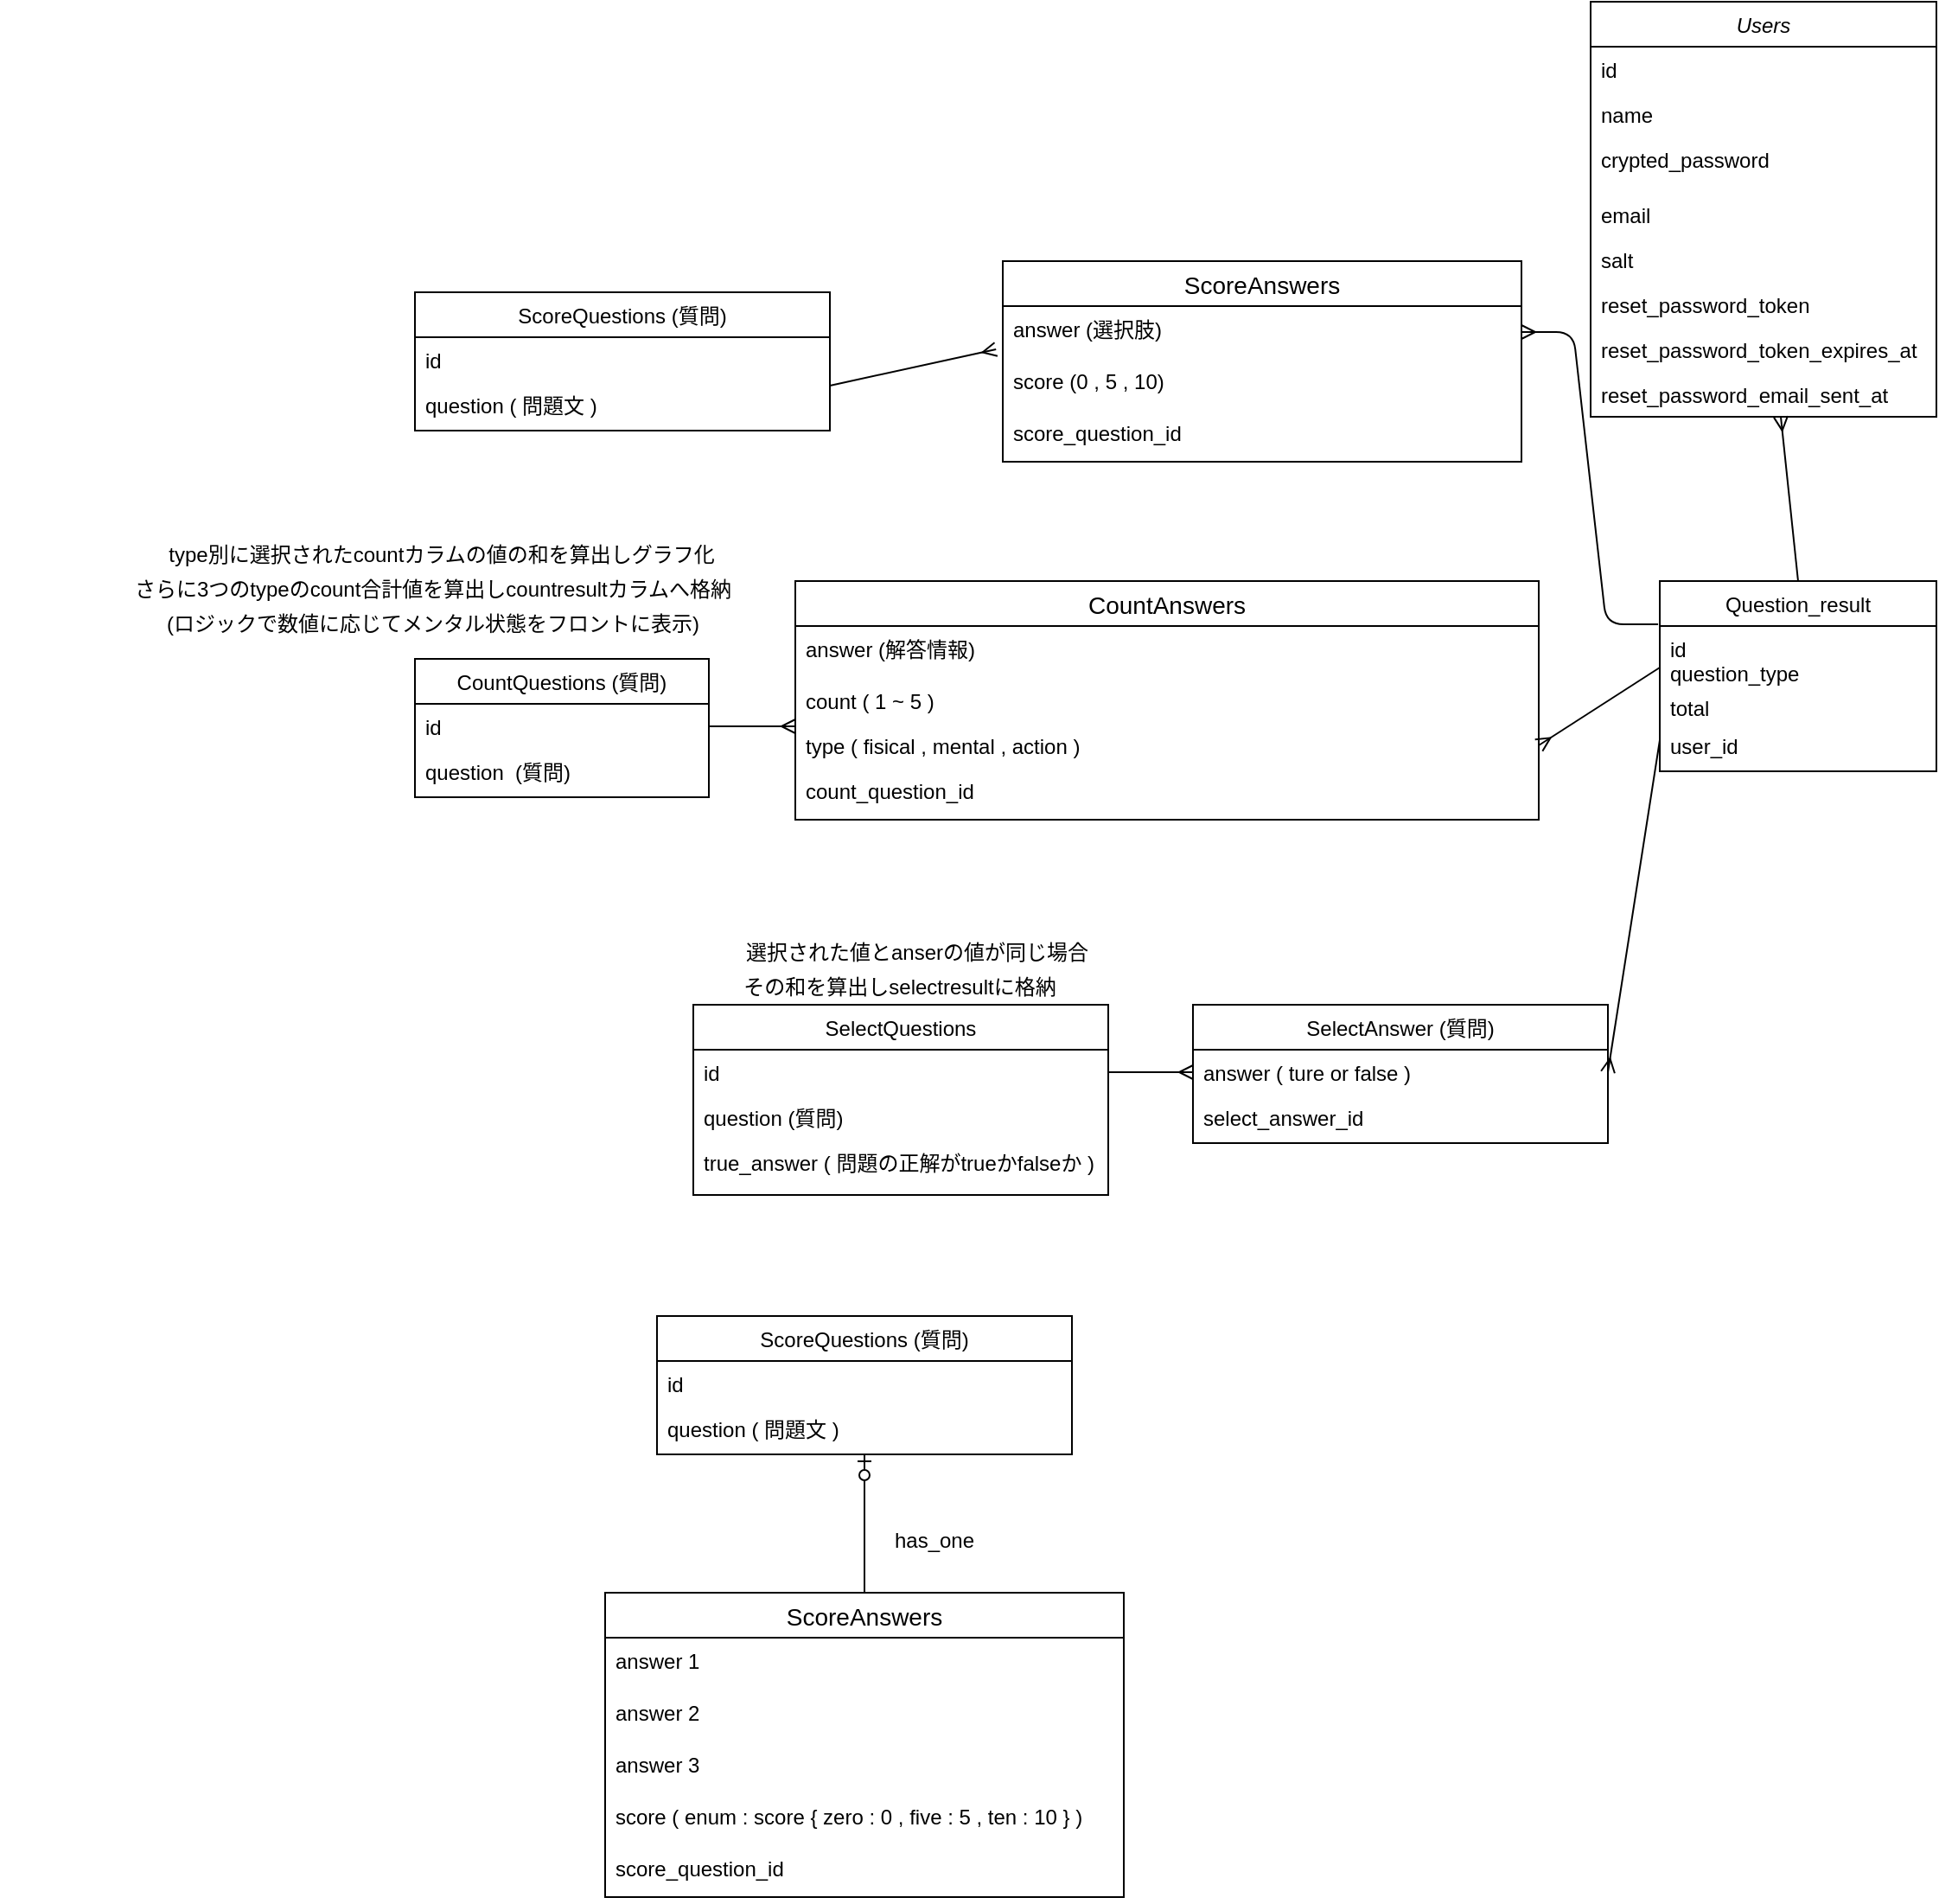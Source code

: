 <mxfile version="14.6.0" type="github">
  <diagram id="C5RBs43oDa-KdzZeNtuy" name="Page-1">
    <mxGraphModel dx="918" dy="591" grid="1" gridSize="10" guides="1" tooltips="1" connect="1" arrows="1" fold="1" page="1" pageScale="1" pageWidth="827" pageHeight="1169" math="0" shadow="0">
      <root>
        <mxCell id="WIyWlLk6GJQsqaUBKTNV-0" />
        <mxCell id="WIyWlLk6GJQsqaUBKTNV-1" parent="WIyWlLk6GJQsqaUBKTNV-0" />
        <mxCell id="zkfFHV4jXpPFQw0GAbJ--0" value="Users" style="swimlane;fontStyle=2;align=center;verticalAlign=top;childLayout=stackLayout;horizontal=1;startSize=26;horizontalStack=0;resizeParent=1;resizeLast=0;collapsible=1;marginBottom=0;rounded=0;shadow=0;strokeWidth=1;" parent="WIyWlLk6GJQsqaUBKTNV-1" vertex="1">
          <mxGeometry x="1520" y="90" width="200" height="240" as="geometry">
            <mxRectangle x="230" y="140" width="160" height="26" as="alternateBounds" />
          </mxGeometry>
        </mxCell>
        <mxCell id="zkfFHV4jXpPFQw0GAbJ--1" value="id" style="text;align=left;verticalAlign=top;spacingLeft=4;spacingRight=4;overflow=hidden;rotatable=0;points=[[0,0.5],[1,0.5]];portConstraint=eastwest;" parent="zkfFHV4jXpPFQw0GAbJ--0" vertex="1">
          <mxGeometry y="26" width="200" height="26" as="geometry" />
        </mxCell>
        <mxCell id="zkfFHV4jXpPFQw0GAbJ--2" value="name" style="text;align=left;verticalAlign=top;spacingLeft=4;spacingRight=4;overflow=hidden;rotatable=0;points=[[0,0.5],[1,0.5]];portConstraint=eastwest;rounded=0;shadow=0;html=0;" parent="zkfFHV4jXpPFQw0GAbJ--0" vertex="1">
          <mxGeometry y="52" width="200" height="26" as="geometry" />
        </mxCell>
        <mxCell id="IS87z-NQS-pWIunTJ4P9-12" value="crypted_password" style="text;align=left;verticalAlign=top;spacingLeft=4;spacingRight=4;overflow=hidden;rotatable=0;points=[[0,0.5],[1,0.5]];portConstraint=eastwest;rounded=0;shadow=0;html=0;" parent="zkfFHV4jXpPFQw0GAbJ--0" vertex="1">
          <mxGeometry y="78" width="200" height="32" as="geometry" />
        </mxCell>
        <mxCell id="IS87z-NQS-pWIunTJ4P9-15" value="email&#xa;" style="text;align=left;verticalAlign=top;spacingLeft=4;spacingRight=4;overflow=hidden;rotatable=0;points=[[0,0.5],[1,0.5]];portConstraint=eastwest;rounded=0;shadow=0;html=0;" parent="zkfFHV4jXpPFQw0GAbJ--0" vertex="1">
          <mxGeometry y="110" width="200" height="26" as="geometry" />
        </mxCell>
        <mxCell id="PfvKTPRVXPHciBwDX97U-33" value="salt" style="text;align=left;verticalAlign=top;spacingLeft=4;spacingRight=4;overflow=hidden;rotatable=0;points=[[0,0.5],[1,0.5]];portConstraint=eastwest;rounded=0;shadow=0;html=0;" parent="zkfFHV4jXpPFQw0GAbJ--0" vertex="1">
          <mxGeometry y="136" width="200" height="26" as="geometry" />
        </mxCell>
        <mxCell id="PfvKTPRVXPHciBwDX97U-60" value="reset_password_token" style="text;align=left;verticalAlign=top;spacingLeft=4;spacingRight=4;overflow=hidden;rotatable=0;points=[[0,0.5],[1,0.5]];portConstraint=eastwest;rounded=0;shadow=0;html=0;" parent="zkfFHV4jXpPFQw0GAbJ--0" vertex="1">
          <mxGeometry y="162" width="200" height="26" as="geometry" />
        </mxCell>
        <mxCell id="PfvKTPRVXPHciBwDX97U-62" value="reset_password_token_expires_at" style="text;align=left;verticalAlign=top;spacingLeft=4;spacingRight=4;overflow=hidden;rotatable=0;points=[[0,0.5],[1,0.5]];portConstraint=eastwest;rounded=0;shadow=0;html=0;" parent="zkfFHV4jXpPFQw0GAbJ--0" vertex="1">
          <mxGeometry y="188" width="200" height="26" as="geometry" />
        </mxCell>
        <mxCell id="PfvKTPRVXPHciBwDX97U-65" value="reset_password_email_sent_at" style="text;align=left;verticalAlign=top;spacingLeft=4;spacingRight=4;overflow=hidden;rotatable=0;points=[[0,0.5],[1,0.5]];portConstraint=eastwest;rounded=0;shadow=0;html=0;" parent="zkfFHV4jXpPFQw0GAbJ--0" vertex="1">
          <mxGeometry y="214" width="200" height="26" as="geometry" />
        </mxCell>
        <mxCell id="PfvKTPRVXPHciBwDX97U-15" value="CountQuestions (質問)" style="swimlane;fontStyle=0;align=center;verticalAlign=top;childLayout=stackLayout;horizontal=1;startSize=26;horizontalStack=0;resizeParent=1;resizeLast=0;collapsible=1;marginBottom=0;rounded=0;shadow=0;strokeWidth=1;" parent="WIyWlLk6GJQsqaUBKTNV-1" vertex="1">
          <mxGeometry x="840" y="470" width="170" height="80" as="geometry">
            <mxRectangle x="550" y="140" width="160" height="26" as="alternateBounds" />
          </mxGeometry>
        </mxCell>
        <mxCell id="PfvKTPRVXPHciBwDX97U-16" value="id" style="text;align=left;verticalAlign=top;spacingLeft=4;spacingRight=4;overflow=hidden;rotatable=0;points=[[0,0.5],[1,0.5]];portConstraint=eastwest;" parent="PfvKTPRVXPHciBwDX97U-15" vertex="1">
          <mxGeometry y="26" width="170" height="26" as="geometry" />
        </mxCell>
        <mxCell id="PfvKTPRVXPHciBwDX97U-9" value="question  (質問)" style="text;align=left;verticalAlign=top;spacingLeft=4;spacingRight=4;overflow=hidden;rotatable=0;points=[[0,0.5],[1,0.5]];portConstraint=eastwest;rounded=0;shadow=0;html=0;" parent="PfvKTPRVXPHciBwDX97U-15" vertex="1">
          <mxGeometry y="52" width="170" height="26" as="geometry" />
        </mxCell>
        <mxCell id="PfvKTPRVXPHciBwDX97U-20" value="SelectQuestions" style="swimlane;fontStyle=0;align=center;verticalAlign=top;childLayout=stackLayout;horizontal=1;startSize=26;horizontalStack=0;resizeParent=1;resizeLast=0;collapsible=1;marginBottom=0;rounded=0;shadow=0;strokeWidth=1;" parent="WIyWlLk6GJQsqaUBKTNV-1" vertex="1">
          <mxGeometry x="1001" y="670" width="240" height="110" as="geometry">
            <mxRectangle x="550" y="140" width="160" height="26" as="alternateBounds" />
          </mxGeometry>
        </mxCell>
        <mxCell id="PfvKTPRVXPHciBwDX97U-21" value="id" style="text;align=left;verticalAlign=top;spacingLeft=4;spacingRight=4;overflow=hidden;rotatable=0;points=[[0,0.5],[1,0.5]];portConstraint=eastwest;" parent="PfvKTPRVXPHciBwDX97U-20" vertex="1">
          <mxGeometry y="26" width="240" height="26" as="geometry" />
        </mxCell>
        <mxCell id="_ksZZNLe6IxRk6yZv9OQ-29" value="question (質問)" style="text;align=left;verticalAlign=top;spacingLeft=4;spacingRight=4;overflow=hidden;rotatable=0;points=[[0,0.5],[1,0.5]];portConstraint=eastwest;rounded=0;shadow=0;html=0;" parent="PfvKTPRVXPHciBwDX97U-20" vertex="1">
          <mxGeometry y="52" width="240" height="26" as="geometry" />
        </mxCell>
        <mxCell id="JSltTQIVNKuVprsPa0v1-2" value="true_answer ( 問題の正解がtrueかfalseか )" style="text;align=left;verticalAlign=top;spacingLeft=4;spacingRight=4;overflow=hidden;rotatable=0;points=[[0,0.5],[1,0.5]];portConstraint=eastwest;" parent="PfvKTPRVXPHciBwDX97U-20" vertex="1">
          <mxGeometry y="78" width="240" height="26" as="geometry" />
        </mxCell>
        <mxCell id="PfvKTPRVXPHciBwDX97U-31" value="&lt;br&gt;" style="text;html=1;align=center;verticalAlign=middle;resizable=0;points=[];autosize=1;strokeColor=none;" parent="WIyWlLk6GJQsqaUBKTNV-1" vertex="1">
          <mxGeometry x="600" y="160" width="20" height="20" as="geometry" />
        </mxCell>
        <mxCell id="JSltTQIVNKuVprsPa0v1-14" value="Question_result" style="swimlane;fontStyle=0;align=center;verticalAlign=top;childLayout=stackLayout;horizontal=1;startSize=26;horizontalStack=0;resizeParent=1;resizeLast=0;collapsible=1;marginBottom=0;rounded=0;shadow=0;strokeWidth=1;" parent="WIyWlLk6GJQsqaUBKTNV-1" vertex="1">
          <mxGeometry x="1560" y="425" width="160" height="110" as="geometry">
            <mxRectangle x="550" y="140" width="160" height="26" as="alternateBounds" />
          </mxGeometry>
        </mxCell>
        <mxCell id="JSltTQIVNKuVprsPa0v1-15" value="id" style="text;align=left;verticalAlign=top;spacingLeft=4;spacingRight=4;overflow=hidden;rotatable=0;points=[[0,0.5],[1,0.5]];portConstraint=eastwest;" parent="JSltTQIVNKuVprsPa0v1-14" vertex="1">
          <mxGeometry y="26" width="160" height="14" as="geometry" />
        </mxCell>
        <mxCell id="JSltTQIVNKuVprsPa0v1-44" value="question_type" style="text;align=left;verticalAlign=top;spacingLeft=4;spacingRight=4;overflow=hidden;rotatable=0;points=[[0,0.5],[1,0.5]];portConstraint=eastwest;" parent="JSltTQIVNKuVprsPa0v1-14" vertex="1">
          <mxGeometry y="40" width="160" height="20" as="geometry" />
        </mxCell>
        <mxCell id="JSltTQIVNKuVprsPa0v1-47" value="total" style="text;align=left;verticalAlign=top;spacingLeft=4;spacingRight=4;overflow=hidden;rotatable=0;points=[[0,0.5],[1,0.5]];portConstraint=eastwest;" parent="JSltTQIVNKuVprsPa0v1-14" vertex="1">
          <mxGeometry y="60" width="160" height="22" as="geometry" />
        </mxCell>
        <mxCell id="JSltTQIVNKuVprsPa0v1-46" value="user_id" style="text;align=left;verticalAlign=top;spacingLeft=4;spacingRight=4;overflow=hidden;rotatable=0;points=[[0,0.5],[1,0.5]];portConstraint=eastwest;" parent="JSltTQIVNKuVprsPa0v1-14" vertex="1">
          <mxGeometry y="82" width="160" height="20" as="geometry" />
        </mxCell>
        <mxCell id="_ksZZNLe6IxRk6yZv9OQ-1" value="ScoreQuestions (質問)" style="swimlane;fontStyle=0;align=center;verticalAlign=top;childLayout=stackLayout;horizontal=1;startSize=26;horizontalStack=0;resizeParent=1;resizeLast=0;collapsible=1;marginBottom=0;rounded=0;shadow=0;strokeWidth=1;" parent="WIyWlLk6GJQsqaUBKTNV-1" vertex="1">
          <mxGeometry x="840" y="258" width="240" height="80" as="geometry">
            <mxRectangle x="550" y="140" width="160" height="26" as="alternateBounds" />
          </mxGeometry>
        </mxCell>
        <mxCell id="_ksZZNLe6IxRk6yZv9OQ-2" value="id" style="text;align=left;verticalAlign=top;spacingLeft=4;spacingRight=4;overflow=hidden;rotatable=0;points=[[0,0.5],[1,0.5]];portConstraint=eastwest;" parent="_ksZZNLe6IxRk6yZv9OQ-1" vertex="1">
          <mxGeometry y="26" width="240" height="26" as="geometry" />
        </mxCell>
        <mxCell id="_ksZZNLe6IxRk6yZv9OQ-4" value="question ( 問題文 )" style="text;align=left;verticalAlign=top;spacingLeft=4;spacingRight=4;overflow=hidden;rotatable=0;points=[[0,0.5],[1,0.5]];portConstraint=eastwest;rounded=0;shadow=0;html=0;" parent="_ksZZNLe6IxRk6yZv9OQ-1" vertex="1">
          <mxGeometry y="52" width="240" height="20" as="geometry" />
        </mxCell>
        <mxCell id="_ksZZNLe6IxRk6yZv9OQ-24" value="type別に選択されたcountカラムの値の和を算出しグラフ化" style="text;html=1;align=center;verticalAlign=middle;resizable=0;points=[];autosize=1;strokeColor=none;" parent="WIyWlLk6GJQsqaUBKTNV-1" vertex="1">
          <mxGeometry x="690" y="400" width="330" height="20" as="geometry" />
        </mxCell>
        <mxCell id="_ksZZNLe6IxRk6yZv9OQ-25" value="さらに3つのtypeのcount合計値を算出しcountresultカラムへ格納" style="text;html=1;align=center;verticalAlign=middle;resizable=0;points=[];autosize=1;strokeColor=none;" parent="WIyWlLk6GJQsqaUBKTNV-1" vertex="1">
          <mxGeometry x="670" y="420" width="360" height="20" as="geometry" />
        </mxCell>
        <mxCell id="_ksZZNLe6IxRk6yZv9OQ-26" value="(ロジックで数値に応じてメンタル状態をフロントに表示)" style="text;html=1;align=center;verticalAlign=middle;resizable=0;points=[];autosize=1;strokeColor=none;" parent="WIyWlLk6GJQsqaUBKTNV-1" vertex="1">
          <mxGeometry x="690" y="440" width="320" height="20" as="geometry" />
        </mxCell>
        <mxCell id="_ksZZNLe6IxRk6yZv9OQ-30" value="選択された値とanserの値が同じ場合" style="text;html=1;align=center;verticalAlign=middle;resizable=0;points=[];autosize=1;strokeColor=none;" parent="WIyWlLk6GJQsqaUBKTNV-1" vertex="1">
          <mxGeometry x="1025" y="630" width="210" height="20" as="geometry" />
        </mxCell>
        <mxCell id="_ksZZNLe6IxRk6yZv9OQ-31" value="その和を算出しselectresultに格納" style="text;html=1;align=center;verticalAlign=middle;resizable=0;points=[];autosize=1;strokeColor=none;" parent="WIyWlLk6GJQsqaUBKTNV-1" vertex="1">
          <mxGeometry x="1020" y="650" width="200" height="20" as="geometry" />
        </mxCell>
        <mxCell id="4N1UO1iAN1PbIpNbBcLF-0" value="" style="fontSize=12;html=1;endArrow=ERmany;entryX=0.55;entryY=1;entryDx=0;entryDy=0;entryPerimeter=0;exitX=0.5;exitY=0;exitDx=0;exitDy=0;" parent="WIyWlLk6GJQsqaUBKTNV-1" source="JSltTQIVNKuVprsPa0v1-14" target="PfvKTPRVXPHciBwDX97U-65" edge="1">
          <mxGeometry width="100" height="100" relative="1" as="geometry">
            <mxPoint x="1450" y="600" as="sourcePoint" />
            <mxPoint x="1550" y="500" as="targetPoint" />
          </mxGeometry>
        </mxCell>
        <mxCell id="4N1UO1iAN1PbIpNbBcLF-9" value="ScoreAnswers" style="swimlane;fontStyle=0;childLayout=stackLayout;horizontal=1;startSize=26;horizontalStack=0;resizeParent=1;resizeParentMax=0;resizeLast=0;collapsible=1;marginBottom=0;align=center;fontSize=14;" parent="WIyWlLk6GJQsqaUBKTNV-1" vertex="1">
          <mxGeometry x="1180" y="240" width="300" height="116" as="geometry" />
        </mxCell>
        <mxCell id="4N1UO1iAN1PbIpNbBcLF-10" value="answer (選択肢)" style="text;strokeColor=none;fillColor=none;spacingLeft=4;spacingRight=4;overflow=hidden;rotatable=0;points=[[0,0.5],[1,0.5]];portConstraint=eastwest;fontSize=12;" parent="4N1UO1iAN1PbIpNbBcLF-9" vertex="1">
          <mxGeometry y="26" width="300" height="30" as="geometry" />
        </mxCell>
        <mxCell id="4N1UO1iAN1PbIpNbBcLF-49" value="score (0 , 5 , 10)" style="text;strokeColor=none;fillColor=none;spacingLeft=4;spacingRight=4;overflow=hidden;rotatable=0;points=[[0,0.5],[1,0.5]];portConstraint=eastwest;fontSize=12;" parent="4N1UO1iAN1PbIpNbBcLF-9" vertex="1">
          <mxGeometry y="56" width="300" height="30" as="geometry" />
        </mxCell>
        <mxCell id="4N1UO1iAN1PbIpNbBcLF-11" value="score_question_id" style="text;strokeColor=none;fillColor=none;spacingLeft=4;spacingRight=4;overflow=hidden;rotatable=0;points=[[0,0.5],[1,0.5]];portConstraint=eastwest;fontSize=12;" parent="4N1UO1iAN1PbIpNbBcLF-9" vertex="1">
          <mxGeometry y="86" width="300" height="30" as="geometry" />
        </mxCell>
        <mxCell id="4N1UO1iAN1PbIpNbBcLF-21" value="" style="fontSize=12;html=1;endArrow=ERmany;entryX=-0.013;entryY=0.833;entryDx=0;entryDy=0;elbow=vertical;exitX=1;exitY=0.5;exitDx=0;exitDy=0;entryPerimeter=0;" parent="WIyWlLk6GJQsqaUBKTNV-1" target="4N1UO1iAN1PbIpNbBcLF-10" edge="1">
          <mxGeometry width="100" height="100" relative="1" as="geometry">
            <mxPoint x="1080" y="312" as="sourcePoint" />
            <mxPoint x="1220" y="311" as="targetPoint" />
          </mxGeometry>
        </mxCell>
        <mxCell id="4N1UO1iAN1PbIpNbBcLF-35" value="" style="edgeStyle=entityRelationEdgeStyle;fontSize=12;html=1;endArrow=ERmany;entryX=1;entryY=0.5;entryDx=0;entryDy=0;exitX=-0.006;exitY=-0.071;exitDx=0;exitDy=0;exitPerimeter=0;" parent="WIyWlLk6GJQsqaUBKTNV-1" source="JSltTQIVNKuVprsPa0v1-15" target="4N1UO1iAN1PbIpNbBcLF-10" edge="1">
          <mxGeometry width="100" height="100" relative="1" as="geometry">
            <mxPoint x="1400" y="520" as="sourcePoint" />
            <mxPoint x="1380" y="311" as="targetPoint" />
          </mxGeometry>
        </mxCell>
        <mxCell id="4N1UO1iAN1PbIpNbBcLF-36" value="" style="fontSize=12;html=1;endArrow=ERmany;exitX=0;exitY=0.5;exitDx=0;exitDy=0;entryX=1;entryY=0.5;entryDx=0;entryDy=0;" parent="WIyWlLk6GJQsqaUBKTNV-1" source="JSltTQIVNKuVprsPa0v1-44" target="PfvKTPRVXPHciBwDX97U-32" edge="1">
          <mxGeometry width="100" height="100" relative="1" as="geometry">
            <mxPoint x="1400" y="520" as="sourcePoint" />
            <mxPoint x="1430" y="514" as="targetPoint" />
          </mxGeometry>
        </mxCell>
        <mxCell id="4N1UO1iAN1PbIpNbBcLF-38" value="CountAnswers" style="swimlane;fontStyle=0;childLayout=stackLayout;horizontal=1;startSize=26;horizontalStack=0;resizeParent=1;resizeParentMax=0;resizeLast=0;collapsible=1;marginBottom=0;align=center;fontSize=14;" parent="WIyWlLk6GJQsqaUBKTNV-1" vertex="1">
          <mxGeometry x="1060" y="425" width="430" height="138" as="geometry" />
        </mxCell>
        <mxCell id="4N1UO1iAN1PbIpNbBcLF-39" value="answer (解答情報)" style="text;strokeColor=none;fillColor=none;spacingLeft=4;spacingRight=4;overflow=hidden;rotatable=0;points=[[0,0.5],[1,0.5]];portConstraint=eastwest;fontSize=12;" parent="4N1UO1iAN1PbIpNbBcLF-38" vertex="1">
          <mxGeometry y="26" width="430" height="30" as="geometry" />
        </mxCell>
        <mxCell id="4N1UO1iAN1PbIpNbBcLF-51" value="count ( 1 ~ 5 )" style="text;align=left;verticalAlign=top;spacingLeft=4;spacingRight=4;overflow=hidden;rotatable=0;points=[[0,0.5],[1,0.5]];portConstraint=eastwest;rounded=0;shadow=0;html=0;" parent="4N1UO1iAN1PbIpNbBcLF-38" vertex="1">
          <mxGeometry y="56" width="430" height="26" as="geometry" />
        </mxCell>
        <mxCell id="PfvKTPRVXPHciBwDX97U-32" value="type ( fisical , mental , action )" style="text;align=left;verticalAlign=top;spacingLeft=4;spacingRight=4;overflow=hidden;rotatable=0;points=[[0,0.5],[1,0.5]];portConstraint=eastwest;rounded=0;shadow=0;html=0;" parent="4N1UO1iAN1PbIpNbBcLF-38" vertex="1">
          <mxGeometry y="82" width="430" height="26" as="geometry" />
        </mxCell>
        <mxCell id="4N1UO1iAN1PbIpNbBcLF-41" value="count_question_id" style="text;strokeColor=none;fillColor=none;spacingLeft=4;spacingRight=4;overflow=hidden;rotatable=0;points=[[0,0.5],[1,0.5]];portConstraint=eastwest;fontSize=12;" parent="4N1UO1iAN1PbIpNbBcLF-38" vertex="1">
          <mxGeometry y="108" width="430" height="30" as="geometry" />
        </mxCell>
        <mxCell id="4N1UO1iAN1PbIpNbBcLF-42" value="" style="fontSize=12;html=1;endArrow=ERmany;exitX=1;exitY=0.5;exitDx=0;exitDy=0;" parent="WIyWlLk6GJQsqaUBKTNV-1" source="PfvKTPRVXPHciBwDX97U-16" edge="1">
          <mxGeometry width="100" height="100" relative="1" as="geometry">
            <mxPoint x="1110" y="540" as="sourcePoint" />
            <mxPoint x="1060" y="509" as="targetPoint" />
          </mxGeometry>
        </mxCell>
        <mxCell id="4N1UO1iAN1PbIpNbBcLF-46" value="SelectAnswer (質問)" style="swimlane;fontStyle=0;align=center;verticalAlign=top;childLayout=stackLayout;horizontal=1;startSize=26;horizontalStack=0;resizeParent=1;resizeLast=0;collapsible=1;marginBottom=0;rounded=0;shadow=0;strokeWidth=1;" parent="WIyWlLk6GJQsqaUBKTNV-1" vertex="1">
          <mxGeometry x="1290" y="670" width="240" height="80" as="geometry">
            <mxRectangle x="550" y="140" width="160" height="26" as="alternateBounds" />
          </mxGeometry>
        </mxCell>
        <mxCell id="4N1UO1iAN1PbIpNbBcLF-47" value="answer ( ture or false )" style="text;align=left;verticalAlign=top;spacingLeft=4;spacingRight=4;overflow=hidden;rotatable=0;points=[[0,0.5],[1,0.5]];portConstraint=eastwest;" parent="4N1UO1iAN1PbIpNbBcLF-46" vertex="1">
          <mxGeometry y="26" width="240" height="26" as="geometry" />
        </mxCell>
        <mxCell id="4N1UO1iAN1PbIpNbBcLF-48" value="select_answer_id" style="text;align=left;verticalAlign=top;spacingLeft=4;spacingRight=4;overflow=hidden;rotatable=0;points=[[0,0.5],[1,0.5]];portConstraint=eastwest;rounded=0;shadow=0;html=0;" parent="4N1UO1iAN1PbIpNbBcLF-46" vertex="1">
          <mxGeometry y="52" width="240" height="26" as="geometry" />
        </mxCell>
        <mxCell id="4N1UO1iAN1PbIpNbBcLF-52" value="" style="fontSize=12;html=1;endArrow=ERmany;exitX=1;exitY=0.5;exitDx=0;exitDy=0;entryX=0;entryY=0.5;entryDx=0;entryDy=0;" parent="WIyWlLk6GJQsqaUBKTNV-1" source="PfvKTPRVXPHciBwDX97U-21" target="4N1UO1iAN1PbIpNbBcLF-47" edge="1">
          <mxGeometry width="100" height="100" relative="1" as="geometry">
            <mxPoint x="1310" y="600" as="sourcePoint" />
            <mxPoint x="1360" y="600" as="targetPoint" />
          </mxGeometry>
        </mxCell>
        <mxCell id="4N1UO1iAN1PbIpNbBcLF-53" value="" style="fontSize=12;html=1;endArrow=ERmany;exitX=0;exitY=0.5;exitDx=0;exitDy=0;entryX=1;entryY=0.5;entryDx=0;entryDy=0;" parent="WIyWlLk6GJQsqaUBKTNV-1" source="JSltTQIVNKuVprsPa0v1-46" target="4N1UO1iAN1PbIpNbBcLF-47" edge="1">
          <mxGeometry width="100" height="100" relative="1" as="geometry">
            <mxPoint x="1570" y="630" as="sourcePoint" />
            <mxPoint x="1500" y="675" as="targetPoint" />
          </mxGeometry>
        </mxCell>
        <mxCell id="LStn7zUUCc4QOrI0x_HO-0" value="ScoreQuestions (質問)" style="swimlane;fontStyle=0;align=center;verticalAlign=top;childLayout=stackLayout;horizontal=1;startSize=26;horizontalStack=0;resizeParent=1;resizeLast=0;collapsible=1;marginBottom=0;rounded=0;shadow=0;strokeWidth=1;" vertex="1" parent="WIyWlLk6GJQsqaUBKTNV-1">
          <mxGeometry x="980" y="850" width="240" height="80" as="geometry">
            <mxRectangle x="550" y="140" width="160" height="26" as="alternateBounds" />
          </mxGeometry>
        </mxCell>
        <mxCell id="LStn7zUUCc4QOrI0x_HO-1" value="id" style="text;align=left;verticalAlign=top;spacingLeft=4;spacingRight=4;overflow=hidden;rotatable=0;points=[[0,0.5],[1,0.5]];portConstraint=eastwest;" vertex="1" parent="LStn7zUUCc4QOrI0x_HO-0">
          <mxGeometry y="26" width="240" height="26" as="geometry" />
        </mxCell>
        <mxCell id="LStn7zUUCc4QOrI0x_HO-2" value="question ( 問題文 )" style="text;align=left;verticalAlign=top;spacingLeft=4;spacingRight=4;overflow=hidden;rotatable=0;points=[[0,0.5],[1,0.5]];portConstraint=eastwest;rounded=0;shadow=0;html=0;" vertex="1" parent="LStn7zUUCc4QOrI0x_HO-0">
          <mxGeometry y="52" width="240" height="20" as="geometry" />
        </mxCell>
        <mxCell id="LStn7zUUCc4QOrI0x_HO-3" value="ScoreAnswers" style="swimlane;fontStyle=0;childLayout=stackLayout;horizontal=1;startSize=26;horizontalStack=0;resizeParent=1;resizeParentMax=0;resizeLast=0;collapsible=1;marginBottom=0;align=center;fontSize=14;" vertex="1" parent="WIyWlLk6GJQsqaUBKTNV-1">
          <mxGeometry x="950" y="1010" width="300" height="176" as="geometry" />
        </mxCell>
        <mxCell id="LStn7zUUCc4QOrI0x_HO-4" value="answer 1" style="text;strokeColor=none;fillColor=none;spacingLeft=4;spacingRight=4;overflow=hidden;rotatable=0;points=[[0,0.5],[1,0.5]];portConstraint=eastwest;fontSize=12;" vertex="1" parent="LStn7zUUCc4QOrI0x_HO-3">
          <mxGeometry y="26" width="300" height="30" as="geometry" />
        </mxCell>
        <mxCell id="LStn7zUUCc4QOrI0x_HO-7" value="answer 2" style="text;strokeColor=none;fillColor=none;spacingLeft=4;spacingRight=4;overflow=hidden;rotatable=0;points=[[0,0.5],[1,0.5]];portConstraint=eastwest;fontSize=12;" vertex="1" parent="LStn7zUUCc4QOrI0x_HO-3">
          <mxGeometry y="56" width="300" height="30" as="geometry" />
        </mxCell>
        <mxCell id="LStn7zUUCc4QOrI0x_HO-8" value="answer 3" style="text;strokeColor=none;fillColor=none;spacingLeft=4;spacingRight=4;overflow=hidden;rotatable=0;points=[[0,0.5],[1,0.5]];portConstraint=eastwest;fontSize=12;" vertex="1" parent="LStn7zUUCc4QOrI0x_HO-3">
          <mxGeometry y="86" width="300" height="30" as="geometry" />
        </mxCell>
        <mxCell id="LStn7zUUCc4QOrI0x_HO-5" value="score ( enum : score { zero : 0 , five : 5 , ten : 10 } )" style="text;strokeColor=none;fillColor=none;spacingLeft=4;spacingRight=4;overflow=hidden;rotatable=0;points=[[0,0.5],[1,0.5]];portConstraint=eastwest;fontSize=12;" vertex="1" parent="LStn7zUUCc4QOrI0x_HO-3">
          <mxGeometry y="116" width="300" height="30" as="geometry" />
        </mxCell>
        <mxCell id="LStn7zUUCc4QOrI0x_HO-6" value="score_question_id" style="text;strokeColor=none;fillColor=none;spacingLeft=4;spacingRight=4;overflow=hidden;rotatable=0;points=[[0,0.5],[1,0.5]];portConstraint=eastwest;fontSize=12;" vertex="1" parent="LStn7zUUCc4QOrI0x_HO-3">
          <mxGeometry y="146" width="300" height="30" as="geometry" />
        </mxCell>
        <mxCell id="LStn7zUUCc4QOrI0x_HO-10" value="" style="fontSize=12;html=1;endArrow=ERzeroToOne;endFill=1;entryX=0.5;entryY=1;entryDx=0;entryDy=0;exitX=0.5;exitY=0;exitDx=0;exitDy=0;" edge="1" parent="WIyWlLk6GJQsqaUBKTNV-1" source="LStn7zUUCc4QOrI0x_HO-3" target="LStn7zUUCc4QOrI0x_HO-0">
          <mxGeometry width="100" height="100" relative="1" as="geometry">
            <mxPoint x="1180" y="1140" as="sourcePoint" />
            <mxPoint x="1280" y="1040" as="targetPoint" />
          </mxGeometry>
        </mxCell>
        <mxCell id="LStn7zUUCc4QOrI0x_HO-11" value="has_one" style="text;html=1;align=center;verticalAlign=middle;resizable=0;points=[];autosize=1;strokeColor=none;" vertex="1" parent="WIyWlLk6GJQsqaUBKTNV-1">
          <mxGeometry x="1110" y="970" width="60" height="20" as="geometry" />
        </mxCell>
      </root>
    </mxGraphModel>
  </diagram>
</mxfile>

